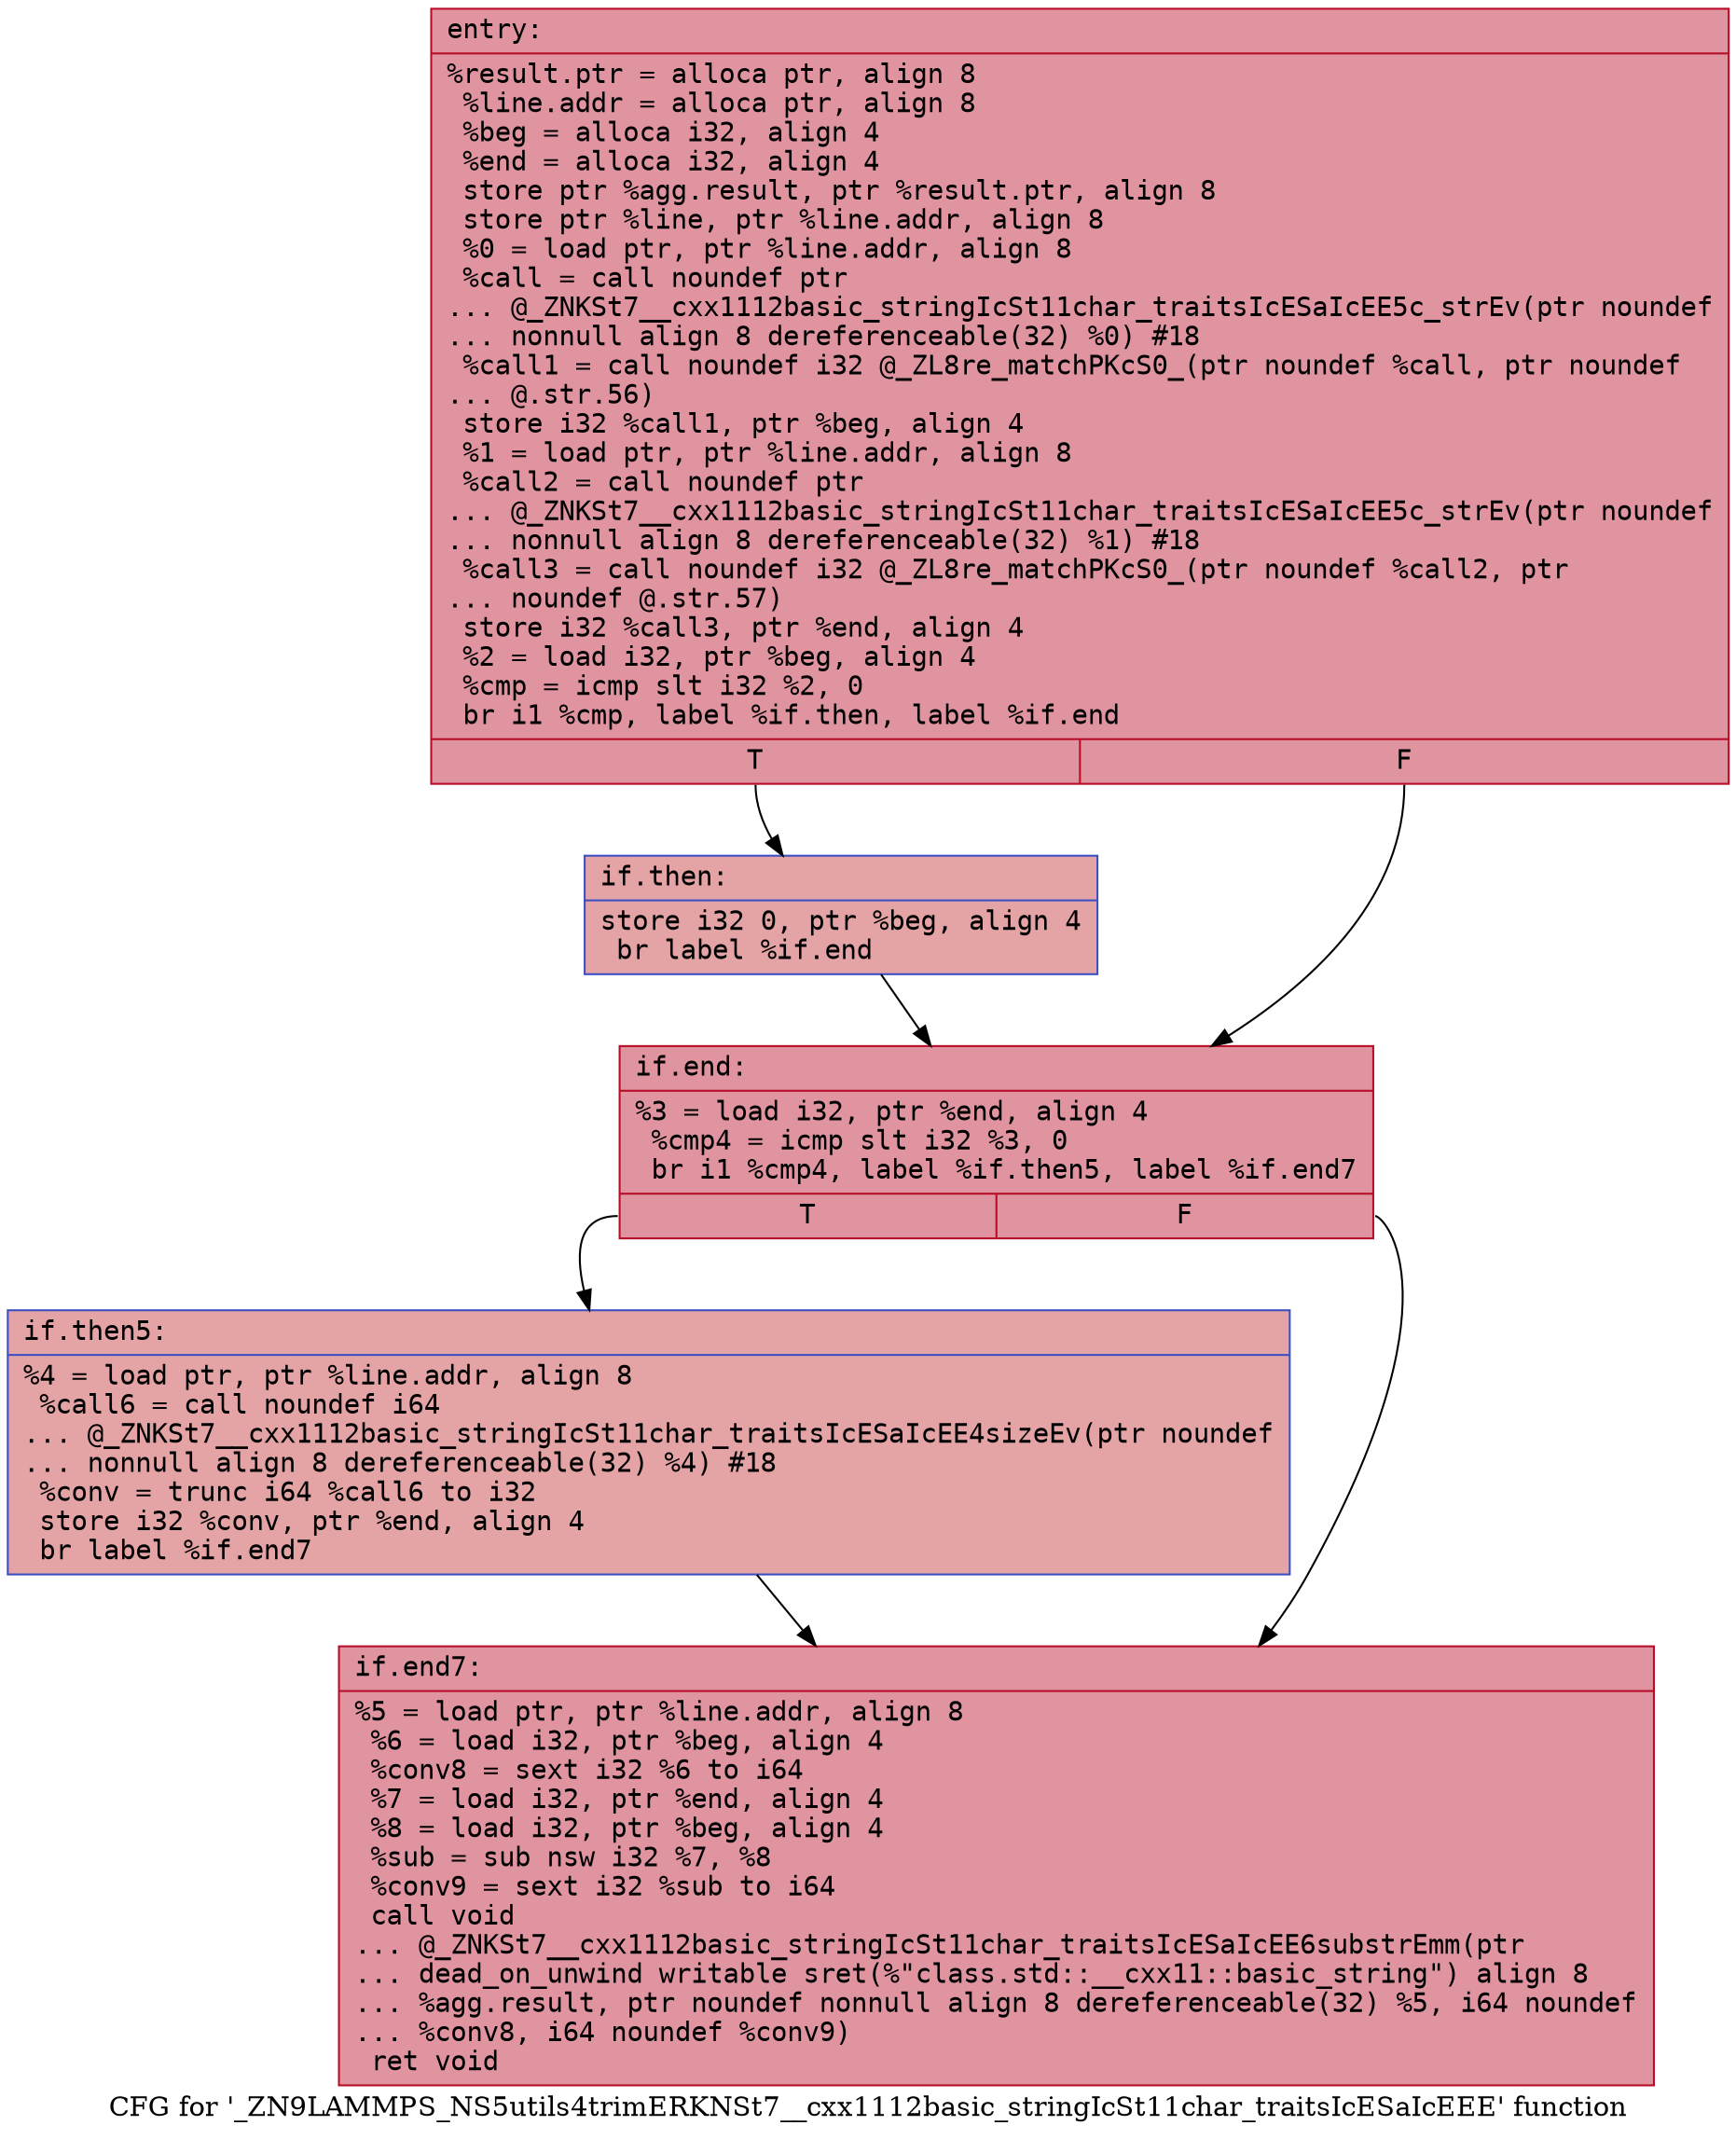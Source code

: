digraph "CFG for '_ZN9LAMMPS_NS5utils4trimERKNSt7__cxx1112basic_stringIcSt11char_traitsIcESaIcEEE' function" {
	label="CFG for '_ZN9LAMMPS_NS5utils4trimERKNSt7__cxx1112basic_stringIcSt11char_traitsIcESaIcEEE' function";

	Node0x558416683450 [shape=record,color="#b70d28ff", style=filled, fillcolor="#b70d2870" fontname="Courier",label="{entry:\l|  %result.ptr = alloca ptr, align 8\l  %line.addr = alloca ptr, align 8\l  %beg = alloca i32, align 4\l  %end = alloca i32, align 4\l  store ptr %agg.result, ptr %result.ptr, align 8\l  store ptr %line, ptr %line.addr, align 8\l  %0 = load ptr, ptr %line.addr, align 8\l  %call = call noundef ptr\l... @_ZNKSt7__cxx1112basic_stringIcSt11char_traitsIcESaIcEE5c_strEv(ptr noundef\l... nonnull align 8 dereferenceable(32) %0) #18\l  %call1 = call noundef i32 @_ZL8re_matchPKcS0_(ptr noundef %call, ptr noundef\l... @.str.56)\l  store i32 %call1, ptr %beg, align 4\l  %1 = load ptr, ptr %line.addr, align 8\l  %call2 = call noundef ptr\l... @_ZNKSt7__cxx1112basic_stringIcSt11char_traitsIcESaIcEE5c_strEv(ptr noundef\l... nonnull align 8 dereferenceable(32) %1) #18\l  %call3 = call noundef i32 @_ZL8re_matchPKcS0_(ptr noundef %call2, ptr\l... noundef @.str.57)\l  store i32 %call3, ptr %end, align 4\l  %2 = load i32, ptr %beg, align 4\l  %cmp = icmp slt i32 %2, 0\l  br i1 %cmp, label %if.then, label %if.end\l|{<s0>T|<s1>F}}"];
	Node0x558416683450:s0 -> Node0x558416685550[tooltip="entry -> if.then\nProbability 37.50%" ];
	Node0x558416683450:s1 -> Node0x558416685760[tooltip="entry -> if.end\nProbability 62.50%" ];
	Node0x558416685550 [shape=record,color="#3d50c3ff", style=filled, fillcolor="#c32e3170" fontname="Courier",label="{if.then:\l|  store i32 0, ptr %beg, align 4\l  br label %if.end\l}"];
	Node0x558416685550 -> Node0x558416685760[tooltip="if.then -> if.end\nProbability 100.00%" ];
	Node0x558416685760 [shape=record,color="#b70d28ff", style=filled, fillcolor="#b70d2870" fontname="Courier",label="{if.end:\l|  %3 = load i32, ptr %end, align 4\l  %cmp4 = icmp slt i32 %3, 0\l  br i1 %cmp4, label %if.then5, label %if.end7\l|{<s0>T|<s1>F}}"];
	Node0x558416685760:s0 -> Node0x558416685ac0[tooltip="if.end -> if.then5\nProbability 37.50%" ];
	Node0x558416685760:s1 -> Node0x558416685b10[tooltip="if.end -> if.end7\nProbability 62.50%" ];
	Node0x558416685ac0 [shape=record,color="#3d50c3ff", style=filled, fillcolor="#c32e3170" fontname="Courier",label="{if.then5:\l|  %4 = load ptr, ptr %line.addr, align 8\l  %call6 = call noundef i64\l... @_ZNKSt7__cxx1112basic_stringIcSt11char_traitsIcESaIcEE4sizeEv(ptr noundef\l... nonnull align 8 dereferenceable(32) %4) #18\l  %conv = trunc i64 %call6 to i32\l  store i32 %conv, ptr %end, align 4\l  br label %if.end7\l}"];
	Node0x558416685ac0 -> Node0x558416685b10[tooltip="if.then5 -> if.end7\nProbability 100.00%" ];
	Node0x558416685b10 [shape=record,color="#b70d28ff", style=filled, fillcolor="#b70d2870" fontname="Courier",label="{if.end7:\l|  %5 = load ptr, ptr %line.addr, align 8\l  %6 = load i32, ptr %beg, align 4\l  %conv8 = sext i32 %6 to i64\l  %7 = load i32, ptr %end, align 4\l  %8 = load i32, ptr %beg, align 4\l  %sub = sub nsw i32 %7, %8\l  %conv9 = sext i32 %sub to i64\l  call void\l... @_ZNKSt7__cxx1112basic_stringIcSt11char_traitsIcESaIcEE6substrEmm(ptr\l... dead_on_unwind writable sret(%\"class.std::__cxx11::basic_string\") align 8\l... %agg.result, ptr noundef nonnull align 8 dereferenceable(32) %5, i64 noundef\l... %conv8, i64 noundef %conv9)\l  ret void\l}"];
}
